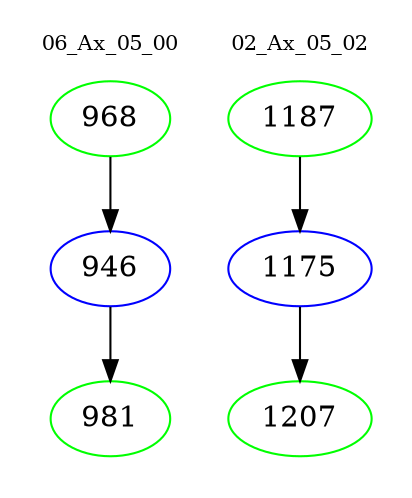 digraph{
subgraph cluster_0 {
color = white
label = "06_Ax_05_00";
fontsize=10;
T0_968 [label="968", color="green"]
T0_968 -> T0_946 [color="black"]
T0_946 [label="946", color="blue"]
T0_946 -> T0_981 [color="black"]
T0_981 [label="981", color="green"]
}
subgraph cluster_1 {
color = white
label = "02_Ax_05_02";
fontsize=10;
T1_1187 [label="1187", color="green"]
T1_1187 -> T1_1175 [color="black"]
T1_1175 [label="1175", color="blue"]
T1_1175 -> T1_1207 [color="black"]
T1_1207 [label="1207", color="green"]
}
}
